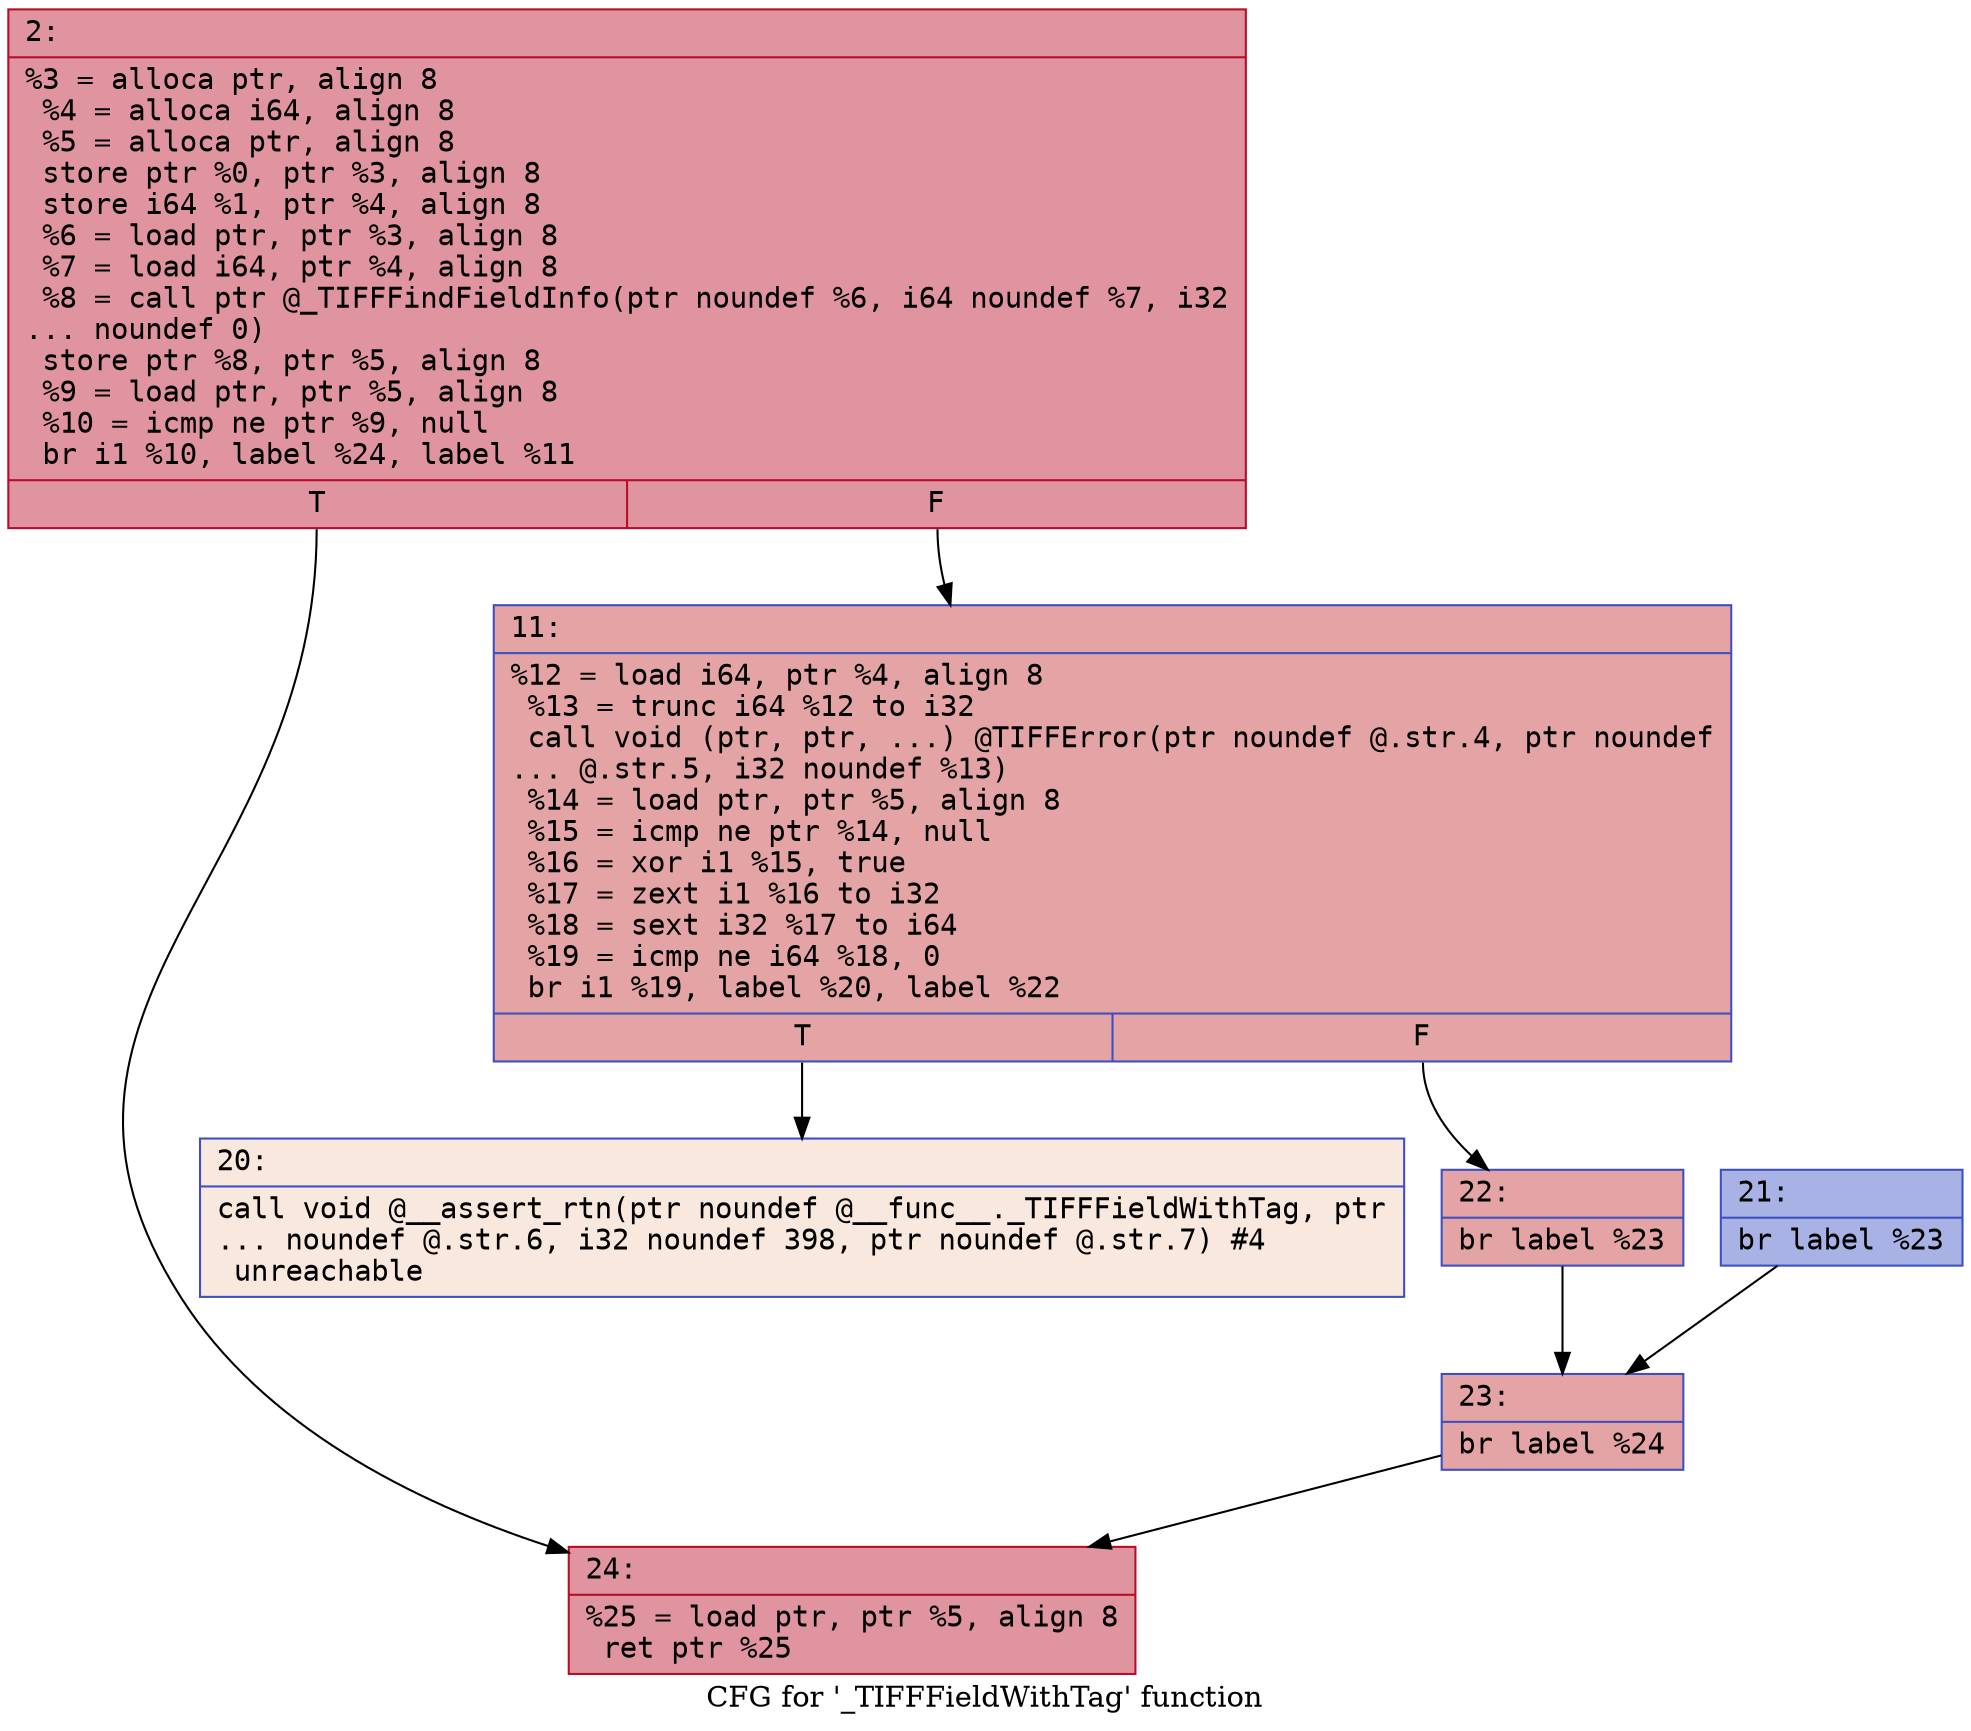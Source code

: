 digraph "CFG for '_TIFFFieldWithTag' function" {
	label="CFG for '_TIFFFieldWithTag' function";

	Node0x6000006632a0 [shape=record,color="#b70d28ff", style=filled, fillcolor="#b70d2870" fontname="Courier",label="{2:\l|  %3 = alloca ptr, align 8\l  %4 = alloca i64, align 8\l  %5 = alloca ptr, align 8\l  store ptr %0, ptr %3, align 8\l  store i64 %1, ptr %4, align 8\l  %6 = load ptr, ptr %3, align 8\l  %7 = load i64, ptr %4, align 8\l  %8 = call ptr @_TIFFFindFieldInfo(ptr noundef %6, i64 noundef %7, i32\l... noundef 0)\l  store ptr %8, ptr %5, align 8\l  %9 = load ptr, ptr %5, align 8\l  %10 = icmp ne ptr %9, null\l  br i1 %10, label %24, label %11\l|{<s0>T|<s1>F}}"];
	Node0x6000006632a0:s0 -> Node0x600000663480[tooltip="2 -> 24\nProbability 62.50%" ];
	Node0x6000006632a0:s1 -> Node0x6000006632f0[tooltip="2 -> 11\nProbability 37.50%" ];
	Node0x6000006632f0 [shape=record,color="#3d50c3ff", style=filled, fillcolor="#c32e3170" fontname="Courier",label="{11:\l|  %12 = load i64, ptr %4, align 8\l  %13 = trunc i64 %12 to i32\l  call void (ptr, ptr, ...) @TIFFError(ptr noundef @.str.4, ptr noundef\l... @.str.5, i32 noundef %13)\l  %14 = load ptr, ptr %5, align 8\l  %15 = icmp ne ptr %14, null\l  %16 = xor i1 %15, true\l  %17 = zext i1 %16 to i32\l  %18 = sext i32 %17 to i64\l  %19 = icmp ne i64 %18, 0\l  br i1 %19, label %20, label %22\l|{<s0>T|<s1>F}}"];
	Node0x6000006632f0:s0 -> Node0x600000663340[tooltip="11 -> 20\nProbability 0.00%" ];
	Node0x6000006632f0:s1 -> Node0x6000006633e0[tooltip="11 -> 22\nProbability 100.00%" ];
	Node0x600000663340 [shape=record,color="#3d50c3ff", style=filled, fillcolor="#f2cab570" fontname="Courier",label="{20:\l|  call void @__assert_rtn(ptr noundef @__func__._TIFFFieldWithTag, ptr\l... noundef @.str.6, i32 noundef 398, ptr noundef @.str.7) #4\l  unreachable\l}"];
	Node0x600000663390 [shape=record,color="#3d50c3ff", style=filled, fillcolor="#3d50c370" fontname="Courier",label="{21:\l|  br label %23\l}"];
	Node0x600000663390 -> Node0x600000663430[tooltip="21 -> 23\nProbability 100.00%" ];
	Node0x6000006633e0 [shape=record,color="#3d50c3ff", style=filled, fillcolor="#c32e3170" fontname="Courier",label="{22:\l|  br label %23\l}"];
	Node0x6000006633e0 -> Node0x600000663430[tooltip="22 -> 23\nProbability 100.00%" ];
	Node0x600000663430 [shape=record,color="#3d50c3ff", style=filled, fillcolor="#c32e3170" fontname="Courier",label="{23:\l|  br label %24\l}"];
	Node0x600000663430 -> Node0x600000663480[tooltip="23 -> 24\nProbability 100.00%" ];
	Node0x600000663480 [shape=record,color="#b70d28ff", style=filled, fillcolor="#b70d2870" fontname="Courier",label="{24:\l|  %25 = load ptr, ptr %5, align 8\l  ret ptr %25\l}"];
}
